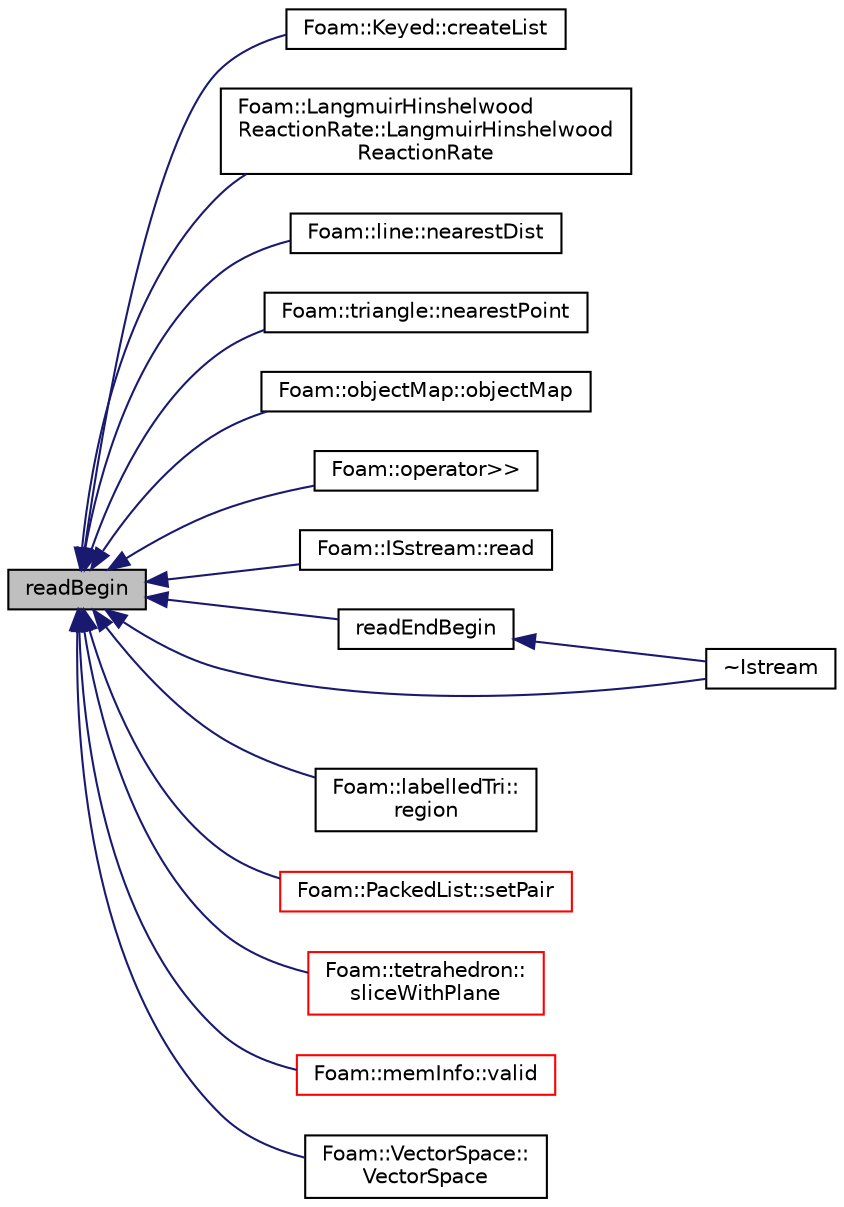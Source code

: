 digraph "readBegin"
{
  bgcolor="transparent";
  edge [fontname="Helvetica",fontsize="10",labelfontname="Helvetica",labelfontsize="10"];
  node [fontname="Helvetica",fontsize="10",shape=record];
  rankdir="LR";
  Node1 [label="readBegin",height=0.2,width=0.4,color="black", fillcolor="grey75", style="filled", fontcolor="black"];
  Node1 -> Node2 [dir="back",color="midnightblue",fontsize="10",style="solid",fontname="Helvetica"];
  Node2 [label="Foam::Keyed::createList",height=0.2,width=0.4,color="black",URL="$a01252.html#a5c3ed392d7609652ec2b55a2973fba2c",tooltip="Add labels to a list of values. "];
  Node1 -> Node3 [dir="back",color="midnightblue",fontsize="10",style="solid",fontname="Helvetica"];
  Node3 [label="Foam::LangmuirHinshelwood\lReactionRate::LangmuirHinshelwood\lReactionRate",height=0.2,width=0.4,color="black",URL="$a01293.html#afc23ff2ebf6c1e5918b9ce9b66e66d8e",tooltip="Construct from Istream. "];
  Node1 -> Node4 [dir="back",color="midnightblue",fontsize="10",style="solid",fontname="Helvetica"];
  Node4 [label="Foam::line::nearestDist",height=0.2,width=0.4,color="black",URL="$a01353.html#af27db862757603661ed962cee74dfbdf",tooltip="Return nearest distance from line to line. Returns distance. "];
  Node1 -> Node5 [dir="back",color="midnightblue",fontsize="10",style="solid",fontname="Helvetica"];
  Node5 [label="Foam::triangle::nearestPoint",height=0.2,width=0.4,color="black",URL="$a02754.html#a422f024721942d5e5195c68116fb29ea",tooltip="Return nearest point to line on triangle. Returns hit if. "];
  Node1 -> Node6 [dir="back",color="midnightblue",fontsize="10",style="solid",fontname="Helvetica"];
  Node6 [label="Foam::objectMap::objectMap",height=0.2,width=0.4,color="black",URL="$a01726.html#a8ae1f28e022916a25324b8c56a4ec40a",tooltip="Construct from Istream. "];
  Node1 -> Node7 [dir="back",color="midnightblue",fontsize="10",style="solid",fontname="Helvetica"];
  Node7 [label="Foam::operator\>\>",height=0.2,width=0.4,color="black",URL="$a10974.html#a07309e1430797865f502ed5f5e881958"];
  Node1 -> Node8 [dir="back",color="midnightblue",fontsize="10",style="solid",fontname="Helvetica"];
  Node8 [label="Foam::ISstream::read",height=0.2,width=0.4,color="black",URL="$a01216.html#aee06054e4c9977132a4a86c1a7118e27",tooltip="Read binary block. "];
  Node1 -> Node9 [dir="back",color="midnightblue",fontsize="10",style="solid",fontname="Helvetica"];
  Node9 [label="readEndBegin",height=0.2,width=0.4,color="black",URL="$a01217.html#af7d858fff9fb3e25a87bacb2cc626535"];
  Node9 -> Node10 [dir="back",color="midnightblue",fontsize="10",style="solid",fontname="Helvetica"];
  Node10 [label="~Istream",height=0.2,width=0.4,color="black",URL="$a01217.html#a226136d8d835f90dbae0127398f6dbc1",tooltip="Destructor. "];
  Node1 -> Node11 [dir="back",color="midnightblue",fontsize="10",style="solid",fontname="Helvetica"];
  Node11 [label="Foam::labelledTri::\lregion",height=0.2,width=0.4,color="black",URL="$a01275.html#a49ce9318e127df7349f136001fbf4ff1",tooltip="Return region label. "];
  Node1 -> Node12 [dir="back",color="midnightblue",fontsize="10",style="solid",fontname="Helvetica"];
  Node12 [label="Foam::PackedList::setPair",height=0.2,width=0.4,color="red",URL="$a01795.html#a5dbccafa30099ab95314b742afb23223",tooltip="Read an index/value pair and set accordingly. "];
  Node1 -> Node13 [dir="back",color="midnightblue",fontsize="10",style="solid",fontname="Helvetica"];
  Node13 [label="Foam::tetrahedron::\lsliceWithPlane",height=0.2,width=0.4,color="red",URL="$a02650.html#a2c93c5d25d3dfccdc451ed79acf0db1e",tooltip="Decompose tet into tets above and below plane. "];
  Node1 -> Node14 [dir="back",color="midnightblue",fontsize="10",style="solid",fontname="Helvetica"];
  Node14 [label="Foam::memInfo::valid",height=0.2,width=0.4,color="red",URL="$a01491.html#a8d985300b138b6c5556ab17ed4df3b38",tooltip="True if the memory information appears valid. "];
  Node1 -> Node15 [dir="back",color="midnightblue",fontsize="10",style="solid",fontname="Helvetica"];
  Node15 [label="Foam::VectorSpace::\lVectorSpace",height=0.2,width=0.4,color="black",URL="$a02889.html#ae1168e777621620f3b6be63978e5f269",tooltip="Construct from Istream. "];
  Node1 -> Node10 [dir="back",color="midnightblue",fontsize="10",style="solid",fontname="Helvetica"];
}
